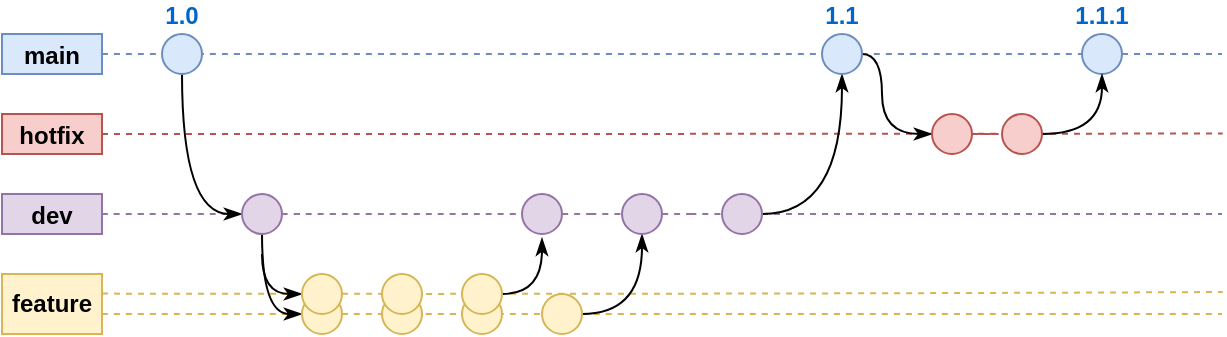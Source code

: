 <mxfile version="26.0.9">
  <diagram id="yPxyJZ8AM_hMuL3Unpa9" name="gitflow">
    <mxGraphModel dx="1572" dy="473" grid="1" gridSize="10" guides="1" tooltips="1" connect="1" arrows="1" fold="1" page="1" pageScale="1" pageWidth="850" pageHeight="1100" math="0" shadow="0">
      <root>
        <mxCell id="0" />
        <mxCell id="1" parent="0" />
        <mxCell id="UoJuT--lzHl-K_kP9eIO-224" value="" style="edgeStyle=orthogonalEdgeStyle;shape=connector;curved=1;rounded=0;orthogonalLoop=1;jettySize=auto;html=1;dashed=1;strokeColor=#9673a6;align=center;verticalAlign=middle;fontFamily=Helvetica;fontSize=12;fontColor=default;fontStyle=1;labelBackgroundColor=default;startFill=0;endArrow=none;fillColor=#e1d5e7;exitX=1;exitY=0.5;exitDx=0;exitDy=0;" edge="1" parent="1" source="UoJuT--lzHl-K_kP9eIO-244" target="UoJuT--lzHl-K_kP9eIO-223">
          <mxGeometry relative="1" as="geometry">
            <mxPoint x="10" y="150" as="sourcePoint" />
            <mxPoint x="415" y="150" as="targetPoint" />
          </mxGeometry>
        </mxCell>
        <mxCell id="UoJuT--lzHl-K_kP9eIO-229" value="" style="edgeStyle=orthogonalEdgeStyle;shape=connector;curved=1;rounded=0;orthogonalLoop=1;jettySize=auto;html=1;dashed=1;strokeColor=#d6b656;align=center;verticalAlign=middle;fontFamily=Helvetica;fontSize=12;fontColor=default;fontStyle=1;labelBackgroundColor=default;startFill=0;endArrow=none;fillColor=#fff2cc;exitX=1;exitY=0.36;exitDx=0;exitDy=0;exitPerimeter=0;" edge="1" parent="1">
          <mxGeometry relative="1" as="geometry">
            <mxPoint y="189.8" as="sourcePoint" />
            <mxPoint x="560.37" y="189" as="targetPoint" />
          </mxGeometry>
        </mxCell>
        <mxCell id="UoJuT--lzHl-K_kP9eIO-230" value="" style="edgeStyle=orthogonalEdgeStyle;shape=connector;curved=1;rounded=0;orthogonalLoop=1;jettySize=auto;html=1;dashed=1;strokeColor=#d6b656;align=center;verticalAlign=middle;fontFamily=Helvetica;fontSize=12;fontColor=default;fontStyle=1;labelBackgroundColor=default;startFill=0;endArrow=none;fillColor=#fff2cc;" edge="1" parent="1">
          <mxGeometry relative="1" as="geometry">
            <mxPoint y="200" as="sourcePoint" />
            <mxPoint x="560" y="200" as="targetPoint" />
          </mxGeometry>
        </mxCell>
        <mxCell id="UoJuT--lzHl-K_kP9eIO-232" value="" style="edgeStyle=orthogonalEdgeStyle;shape=connector;curved=1;rounded=0;orthogonalLoop=1;jettySize=auto;html=1;dashed=1;strokeColor=#6c8ebf;align=center;verticalAlign=middle;fontFamily=Helvetica;fontSize=11;fontColor=default;labelBackgroundColor=default;startFill=0;endArrow=none;fillColor=#dae8fc;exitX=1;exitY=0.5;exitDx=0;exitDy=0;" edge="1" parent="1" source="UoJuT--lzHl-K_kP9eIO-242" target="UoJuT--lzHl-K_kP9eIO-231">
          <mxGeometry relative="1" as="geometry">
            <mxPoint x="10" y="70" as="sourcePoint" />
            <mxPoint x="490" y="70" as="targetPoint" />
          </mxGeometry>
        </mxCell>
        <mxCell id="UoJuT--lzHl-K_kP9eIO-241" value="" style="edgeStyle=orthogonalEdgeStyle;shape=connector;curved=1;rounded=0;orthogonalLoop=1;jettySize=auto;html=1;dashed=1;strokeColor=#b85450;align=center;verticalAlign=middle;fontFamily=Helvetica;fontSize=12;fontColor=default;fontStyle=1;labelBackgroundColor=default;startFill=0;endArrow=none;fillColor=#f8cecc;exitX=1;exitY=0.5;exitDx=0;exitDy=0;" edge="1" parent="1" source="UoJuT--lzHl-K_kP9eIO-243">
          <mxGeometry relative="1" as="geometry">
            <mxPoint x="10" y="109.7" as="sourcePoint" />
            <mxPoint x="560.37" y="109.77" as="targetPoint" />
          </mxGeometry>
        </mxCell>
        <mxCell id="UoJuT--lzHl-K_kP9eIO-190" value="" style="edgeStyle=orthogonalEdgeStyle;shape=connector;curved=1;rounded=0;orthogonalLoop=1;jettySize=auto;html=1;dashed=1;strokeColor=light-dark(#6c8ebf, #ededed);align=center;verticalAlign=middle;fontFamily=Helvetica;fontSize=11;fontColor=default;labelBackgroundColor=default;startFill=0;endArrow=none;" edge="1" parent="1" source="UoJuT--lzHl-K_kP9eIO-231" target="UoJuT--lzHl-K_kP9eIO-189">
          <mxGeometry relative="1" as="geometry">
            <mxPoint x="10" y="70" as="sourcePoint" />
          </mxGeometry>
        </mxCell>
        <mxCell id="UoJuT--lzHl-K_kP9eIO-195" style="edgeStyle=orthogonalEdgeStyle;shape=connector;curved=1;rounded=0;orthogonalLoop=1;jettySize=auto;html=1;entryX=0;entryY=0.5;entryDx=0;entryDy=0;strokeColor=light-dark(#000000,#EDEDED);align=center;verticalAlign=middle;fontFamily=Helvetica;fontSize=12;fontColor=default;fontStyle=1;labelBackgroundColor=default;startFill=0;endArrow=classicThin;endFill=1;" edge="1" parent="1" source="4" target="UoJuT--lzHl-K_kP9eIO-191">
          <mxGeometry relative="1" as="geometry">
            <Array as="points">
              <mxPoint x="40" y="150" />
            </Array>
          </mxGeometry>
        </mxCell>
        <mxCell id="4" value="1.0" style="ellipse;whiteSpace=wrap;html=1;aspect=fixed;fillColor=#dae8fc;strokeColor=#6c8ebf;fontStyle=1;labelPosition=center;verticalLabelPosition=top;align=center;verticalAlign=bottom;fontColor=#0066CC;" parent="1" vertex="1">
          <mxGeometry x="30" y="60" width="20" height="20" as="geometry" />
        </mxCell>
        <mxCell id="UoJuT--lzHl-K_kP9eIO-193" value="" style="edgeStyle=orthogonalEdgeStyle;shape=connector;curved=1;rounded=0;orthogonalLoop=1;jettySize=auto;html=1;dashed=1;strokeColor=light-dark(#6c8ebf, #ededed);align=center;verticalAlign=middle;fontFamily=Helvetica;fontSize=11;fontColor=default;labelBackgroundColor=default;startFill=0;endArrow=none;" edge="1" parent="1" source="UoJuT--lzHl-K_kP9eIO-189">
          <mxGeometry relative="1" as="geometry">
            <mxPoint x="560" y="70" as="targetPoint" />
          </mxGeometry>
        </mxCell>
        <mxCell id="UoJuT--lzHl-K_kP9eIO-189" value="1.1.1" style="ellipse;whiteSpace=wrap;html=1;aspect=fixed;fillColor=#dae8fc;strokeColor=#6c8ebf;fontStyle=1;labelPosition=center;verticalLabelPosition=top;align=center;verticalAlign=bottom;fontColor=#0066CC;" vertex="1" parent="1">
          <mxGeometry x="490" y="60" width="20" height="20" as="geometry" />
        </mxCell>
        <mxCell id="UoJuT--lzHl-K_kP9eIO-197" value="" style="edgeStyle=orthogonalEdgeStyle;shape=connector;curved=1;rounded=0;orthogonalLoop=1;jettySize=auto;html=1;dashed=1;strokeColor=#9673a6;align=center;verticalAlign=middle;fontFamily=Helvetica;fontSize=12;fontColor=default;fontStyle=1;labelBackgroundColor=default;startFill=0;endArrow=none;fillColor=#e1d5e7;" edge="1" parent="1" source="UoJuT--lzHl-K_kP9eIO-226" target="UoJuT--lzHl-K_kP9eIO-196">
          <mxGeometry relative="1" as="geometry" />
        </mxCell>
        <mxCell id="UoJuT--lzHl-K_kP9eIO-219" value="" style="edgeStyle=orthogonalEdgeStyle;shape=connector;curved=1;rounded=0;orthogonalLoop=1;jettySize=auto;html=1;strokeColor=light-dark(#000000,#EDEDED);align=center;verticalAlign=middle;fontFamily=Helvetica;fontSize=12;fontColor=default;fontStyle=1;labelBackgroundColor=default;startFill=0;endArrow=classicThin;endFill=1;" edge="1" parent="1" source="UoJuT--lzHl-K_kP9eIO-191">
          <mxGeometry relative="1" as="geometry">
            <mxPoint x="100" y="200" as="targetPoint" />
            <Array as="points">
              <mxPoint x="80" y="200" />
            </Array>
          </mxGeometry>
        </mxCell>
        <mxCell id="UoJuT--lzHl-K_kP9eIO-191" value="" style="ellipse;whiteSpace=wrap;html=1;aspect=fixed;fillColor=#e1d5e7;strokeColor=#9673a6;fontStyle=1;labelPosition=center;verticalLabelPosition=top;align=center;verticalAlign=bottom;" vertex="1" parent="1">
          <mxGeometry x="70" y="140" width="20" height="20" as="geometry" />
        </mxCell>
        <mxCell id="UoJuT--lzHl-K_kP9eIO-199" value="" style="edgeStyle=orthogonalEdgeStyle;shape=connector;curved=1;rounded=0;orthogonalLoop=1;jettySize=auto;html=1;dashed=1;strokeColor=#9673a6;align=center;verticalAlign=middle;fontFamily=Helvetica;fontSize=12;fontColor=default;fontStyle=1;labelBackgroundColor=default;startFill=0;endArrow=none;fillColor=#e1d5e7;" edge="1" parent="1" source="UoJuT--lzHl-K_kP9eIO-196">
          <mxGeometry relative="1" as="geometry">
            <mxPoint x="560" y="150" as="targetPoint" />
          </mxGeometry>
        </mxCell>
        <mxCell id="UoJuT--lzHl-K_kP9eIO-233" style="edgeStyle=orthogonalEdgeStyle;shape=connector;curved=1;rounded=0;orthogonalLoop=1;jettySize=auto;html=1;entryX=0.5;entryY=1;entryDx=0;entryDy=0;strokeColor=light-dark(#000000,#EDEDED);align=center;verticalAlign=middle;fontFamily=Helvetica;fontSize=12;fontColor=default;fontStyle=1;labelBackgroundColor=default;startFill=0;endArrow=classicThin;endFill=1;" edge="1" parent="1" source="UoJuT--lzHl-K_kP9eIO-196" target="UoJuT--lzHl-K_kP9eIO-231">
          <mxGeometry relative="1" as="geometry" />
        </mxCell>
        <mxCell id="UoJuT--lzHl-K_kP9eIO-196" value="" style="ellipse;whiteSpace=wrap;html=1;aspect=fixed;fillColor=#e1d5e7;strokeColor=#9673a6;fontStyle=1;labelPosition=center;verticalLabelPosition=top;align=center;verticalAlign=bottom;" vertex="1" parent="1">
          <mxGeometry x="310" y="140" width="20" height="20" as="geometry" />
        </mxCell>
        <mxCell id="UoJuT--lzHl-K_kP9eIO-220" value="" style="edgeStyle=orthogonalEdgeStyle;shape=connector;curved=1;rounded=0;orthogonalLoop=1;jettySize=auto;html=1;strokeColor=light-dark(#000000,#EDEDED);align=center;verticalAlign=middle;fontFamily=Helvetica;fontSize=12;fontColor=default;fontStyle=1;labelBackgroundColor=default;startFill=0;endArrow=classicThin;entryX=0;entryY=0.5;entryDx=0;entryDy=0;endFill=1;" edge="1" parent="1" target="UoJuT--lzHl-K_kP9eIO-200">
          <mxGeometry relative="1" as="geometry">
            <mxPoint x="80" y="170" as="sourcePoint" />
            <mxPoint x="90" y="230" as="targetPoint" />
            <Array as="points">
              <mxPoint x="80" y="190" />
            </Array>
          </mxGeometry>
        </mxCell>
        <mxCell id="UoJuT--lzHl-K_kP9eIO-223" value="" style="ellipse;whiteSpace=wrap;html=1;aspect=fixed;fillColor=#e1d5e7;strokeColor=#9673a6;fontStyle=1;labelPosition=center;verticalLabelPosition=top;align=center;verticalAlign=bottom;" vertex="1" parent="1">
          <mxGeometry x="210" y="140" width="20" height="20" as="geometry" />
        </mxCell>
        <mxCell id="UoJuT--lzHl-K_kP9eIO-225" style="edgeStyle=orthogonalEdgeStyle;shape=connector;curved=1;rounded=0;orthogonalLoop=1;jettySize=auto;html=1;entryX=0.5;entryY=1.094;entryDx=0;entryDy=0;entryPerimeter=0;strokeColor=light-dark(#000000,#EDEDED);align=center;verticalAlign=middle;fontFamily=Helvetica;fontSize=12;fontColor=default;fontStyle=1;labelBackgroundColor=default;startFill=0;endArrow=classicThin;endFill=1;" edge="1" parent="1" source="UoJuT--lzHl-K_kP9eIO-205" target="UoJuT--lzHl-K_kP9eIO-223">
          <mxGeometry relative="1" as="geometry" />
        </mxCell>
        <mxCell id="UoJuT--lzHl-K_kP9eIO-227" style="edgeStyle=orthogonalEdgeStyle;shape=connector;curved=1;rounded=0;orthogonalLoop=1;jettySize=auto;html=1;entryX=0.5;entryY=1;entryDx=0;entryDy=0;strokeColor=light-dark(#000000,#EDEDED);align=center;verticalAlign=middle;fontFamily=Helvetica;fontSize=12;fontColor=default;fontStyle=1;labelBackgroundColor=default;startFill=0;endArrow=classicThin;endFill=1;" edge="1" parent="1" source="UoJuT--lzHl-K_kP9eIO-215" target="UoJuT--lzHl-K_kP9eIO-226">
          <mxGeometry relative="1" as="geometry" />
        </mxCell>
        <mxCell id="UoJuT--lzHl-K_kP9eIO-228" value="" style="edgeStyle=orthogonalEdgeStyle;shape=connector;curved=1;rounded=0;orthogonalLoop=1;jettySize=auto;html=1;dashed=1;strokeColor=#9673a6;align=center;verticalAlign=middle;fontFamily=Helvetica;fontSize=12;fontColor=default;fontStyle=1;labelBackgroundColor=default;startFill=0;endArrow=none;fillColor=#e1d5e7;" edge="1" parent="1" source="UoJuT--lzHl-K_kP9eIO-223" target="UoJuT--lzHl-K_kP9eIO-226">
          <mxGeometry relative="1" as="geometry">
            <mxPoint x="230" y="150" as="sourcePoint" />
            <mxPoint x="415" y="150" as="targetPoint" />
          </mxGeometry>
        </mxCell>
        <mxCell id="UoJuT--lzHl-K_kP9eIO-226" value="" style="ellipse;whiteSpace=wrap;html=1;aspect=fixed;fillColor=#e1d5e7;strokeColor=#9673a6;fontStyle=1;labelPosition=center;verticalLabelPosition=top;align=center;verticalAlign=bottom;" vertex="1" parent="1">
          <mxGeometry x="260" y="140" width="20" height="20" as="geometry" />
        </mxCell>
        <mxCell id="UoJuT--lzHl-K_kP9eIO-235" style="edgeStyle=orthogonalEdgeStyle;shape=connector;curved=1;rounded=0;orthogonalLoop=1;jettySize=auto;html=1;entryX=0;entryY=0.5;entryDx=0;entryDy=0;strokeColor=light-dark(#000000,#EDEDED);align=center;verticalAlign=middle;fontFamily=Helvetica;fontSize=12;fontColor=default;fontStyle=1;labelBackgroundColor=default;startFill=0;endArrow=classicThin;endFill=1;" edge="1" parent="1" source="UoJuT--lzHl-K_kP9eIO-231" target="UoJuT--lzHl-K_kP9eIO-234">
          <mxGeometry relative="1" as="geometry">
            <Array as="points">
              <mxPoint x="390" y="70" />
              <mxPoint x="390" y="110" />
            </Array>
          </mxGeometry>
        </mxCell>
        <mxCell id="UoJuT--lzHl-K_kP9eIO-231" value="1.1" style="ellipse;whiteSpace=wrap;html=1;aspect=fixed;fillColor=#dae8fc;strokeColor=#6c8ebf;fontStyle=1;labelPosition=center;verticalLabelPosition=top;align=center;verticalAlign=bottom;fontColor=#0066CC;" vertex="1" parent="1">
          <mxGeometry x="360" y="60" width="20" height="20" as="geometry" />
        </mxCell>
        <mxCell id="UoJuT--lzHl-K_kP9eIO-239" value="" style="edgeStyle=orthogonalEdgeStyle;shape=connector;curved=1;rounded=0;orthogonalLoop=1;jettySize=auto;html=1;dashed=1;strokeColor=#b85450;align=center;verticalAlign=middle;fontFamily=Helvetica;fontSize=12;fontColor=default;fontStyle=1;labelBackgroundColor=default;startFill=0;endArrow=none;entryX=-0.078;entryY=0.499;entryDx=0;entryDy=0;entryPerimeter=0;fillColor=#f8cecc;" edge="1" parent="1" source="UoJuT--lzHl-K_kP9eIO-234" target="UoJuT--lzHl-K_kP9eIO-238">
          <mxGeometry relative="1" as="geometry" />
        </mxCell>
        <mxCell id="UoJuT--lzHl-K_kP9eIO-234" value="" style="ellipse;whiteSpace=wrap;html=1;aspect=fixed;fillColor=#f8cecc;strokeColor=#b85450;fontStyle=1;labelPosition=center;verticalLabelPosition=top;align=center;verticalAlign=bottom;" vertex="1" parent="1">
          <mxGeometry x="415" y="100" width="20" height="20" as="geometry" />
        </mxCell>
        <mxCell id="UoJuT--lzHl-K_kP9eIO-240" style="edgeStyle=orthogonalEdgeStyle;shape=connector;curved=1;rounded=0;orthogonalLoop=1;jettySize=auto;html=1;entryX=0.5;entryY=1;entryDx=0;entryDy=0;strokeColor=light-dark(#000000,#EDEDED);align=center;verticalAlign=middle;fontFamily=Helvetica;fontSize=12;fontColor=default;fontStyle=1;labelBackgroundColor=default;startFill=0;endArrow=classicThin;endFill=1;" edge="1" parent="1" source="UoJuT--lzHl-K_kP9eIO-238" target="UoJuT--lzHl-K_kP9eIO-189">
          <mxGeometry relative="1" as="geometry" />
        </mxCell>
        <mxCell id="UoJuT--lzHl-K_kP9eIO-238" value="" style="ellipse;whiteSpace=wrap;html=1;aspect=fixed;fillColor=#f8cecc;strokeColor=#b85450;fontStyle=1;labelPosition=center;verticalLabelPosition=top;align=center;verticalAlign=bottom;" vertex="1" parent="1">
          <mxGeometry x="450" y="100" width="20" height="20" as="geometry" />
        </mxCell>
        <mxCell id="UoJuT--lzHl-K_kP9eIO-242" value="main" style="rounded=0;whiteSpace=wrap;html=1;strokeColor=#6c8ebf;align=center;verticalAlign=bottom;fontFamily=Helvetica;fontSize=12;fontStyle=1;fillColor=#dae8fc;" vertex="1" parent="1">
          <mxGeometry x="-50" y="60" width="50" height="20" as="geometry" />
        </mxCell>
        <mxCell id="UoJuT--lzHl-K_kP9eIO-243" value="hotfix" style="rounded=0;whiteSpace=wrap;html=1;strokeColor=#b85450;align=center;verticalAlign=bottom;fontFamily=Helvetica;fontSize=12;fontStyle=1;fillColor=#f8cecc;" vertex="1" parent="1">
          <mxGeometry x="-50" y="100" width="50" height="20" as="geometry" />
        </mxCell>
        <mxCell id="UoJuT--lzHl-K_kP9eIO-244" value="dev" style="rounded=0;whiteSpace=wrap;html=1;strokeColor=#9673a6;align=center;verticalAlign=bottom;fontFamily=Helvetica;fontSize=12;fontStyle=1;fillColor=#e1d5e7;" vertex="1" parent="1">
          <mxGeometry x="-50" y="140" width="50" height="20" as="geometry" />
        </mxCell>
        <mxCell id="UoJuT--lzHl-K_kP9eIO-245" value="feature" style="rounded=0;whiteSpace=wrap;html=1;strokeColor=#d6b656;align=center;verticalAlign=middle;fontFamily=Helvetica;fontSize=12;fontStyle=1;fillColor=#fff2cc;" vertex="1" parent="1">
          <mxGeometry x="-50" y="180" width="50" height="30" as="geometry" />
        </mxCell>
        <mxCell id="UoJuT--lzHl-K_kP9eIO-201" value="" style="ellipse;whiteSpace=wrap;html=1;aspect=fixed;fillColor=#fff2cc;strokeColor=#d6b656;fontStyle=1;labelPosition=center;verticalLabelPosition=top;align=center;verticalAlign=bottom;" vertex="1" parent="1">
          <mxGeometry x="100" y="190" width="20" height="20" as="geometry" />
        </mxCell>
        <mxCell id="UoJuT--lzHl-K_kP9eIO-211" value="" style="ellipse;whiteSpace=wrap;html=1;aspect=fixed;fillColor=#fff2cc;strokeColor=#d6b656;fontStyle=1;labelPosition=center;verticalLabelPosition=top;align=center;verticalAlign=bottom;" vertex="1" parent="1">
          <mxGeometry x="140" y="190" width="20" height="20" as="geometry" />
        </mxCell>
        <mxCell id="UoJuT--lzHl-K_kP9eIO-213" value="" style="ellipse;whiteSpace=wrap;html=1;aspect=fixed;fillColor=#fff2cc;strokeColor=#d6b656;fontStyle=1;labelPosition=center;verticalLabelPosition=top;align=center;verticalAlign=bottom;" vertex="1" parent="1">
          <mxGeometry x="180" y="190" width="20" height="20" as="geometry" />
        </mxCell>
        <mxCell id="UoJuT--lzHl-K_kP9eIO-215" value="" style="ellipse;whiteSpace=wrap;html=1;aspect=fixed;fillColor=#fff2cc;strokeColor=#d6b656;fontStyle=1;labelPosition=center;verticalLabelPosition=top;align=center;verticalAlign=bottom;" vertex="1" parent="1">
          <mxGeometry x="220" y="190" width="20" height="20" as="geometry" />
        </mxCell>
        <mxCell id="UoJuT--lzHl-K_kP9eIO-200" value="" style="ellipse;whiteSpace=wrap;html=1;aspect=fixed;fillColor=#fff2cc;strokeColor=#d6b656;fontStyle=1;labelPosition=center;verticalLabelPosition=top;align=center;verticalAlign=bottom;" vertex="1" parent="1">
          <mxGeometry x="100" y="180" width="20" height="20" as="geometry" />
        </mxCell>
        <mxCell id="UoJuT--lzHl-K_kP9eIO-203" value="" style="ellipse;whiteSpace=wrap;html=1;aspect=fixed;fillColor=#fff2cc;strokeColor=#d6b656;fontStyle=1;labelPosition=center;verticalLabelPosition=top;align=center;verticalAlign=bottom;" vertex="1" parent="1">
          <mxGeometry x="140" y="180" width="20" height="20" as="geometry" />
        </mxCell>
        <mxCell id="UoJuT--lzHl-K_kP9eIO-205" value="" style="ellipse;whiteSpace=wrap;html=1;aspect=fixed;fillColor=#fff2cc;strokeColor=#d6b656;fontStyle=1;labelPosition=center;verticalLabelPosition=top;align=center;verticalAlign=bottom;" vertex="1" parent="1">
          <mxGeometry x="180" y="180" width="20" height="20" as="geometry" />
        </mxCell>
      </root>
    </mxGraphModel>
  </diagram>
</mxfile>

